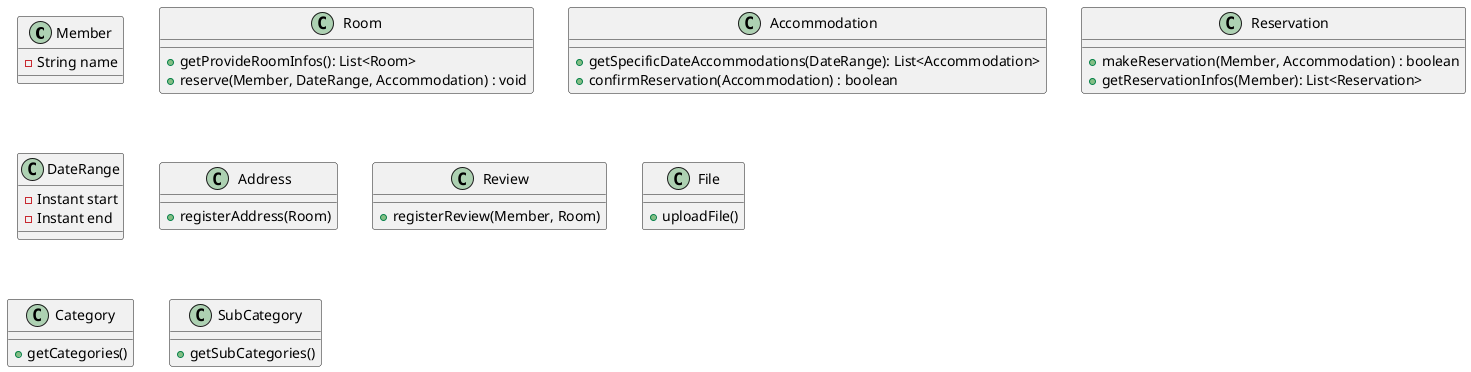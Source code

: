 @startuml
class Member {
  -String name
}

class Room {
  +getProvideRoomInfos(): List<Room>
  +reserve(Member, DateRange, Accommodation) : void
}

class Accommodation {
  +getSpecificDateAccommodations(DateRange): List<Accommodation>
  +confirmReservation(Accommodation) : boolean
}

class Reservation {
  +makeReservation(Member, Accommodation) : boolean
  +getReservationInfos(Member): List<Reservation>
}

class DateRange {
  -Instant start
  -Instant end
}

class Address {
  +registerAddress(Room)
}

class Review {
  +registerReview(Member, Room)
}

class File {
  +uploadFile()
}

class Category {
  +getCategories()
}

class SubCategory {
  +getSubCategories()
}

@enduml